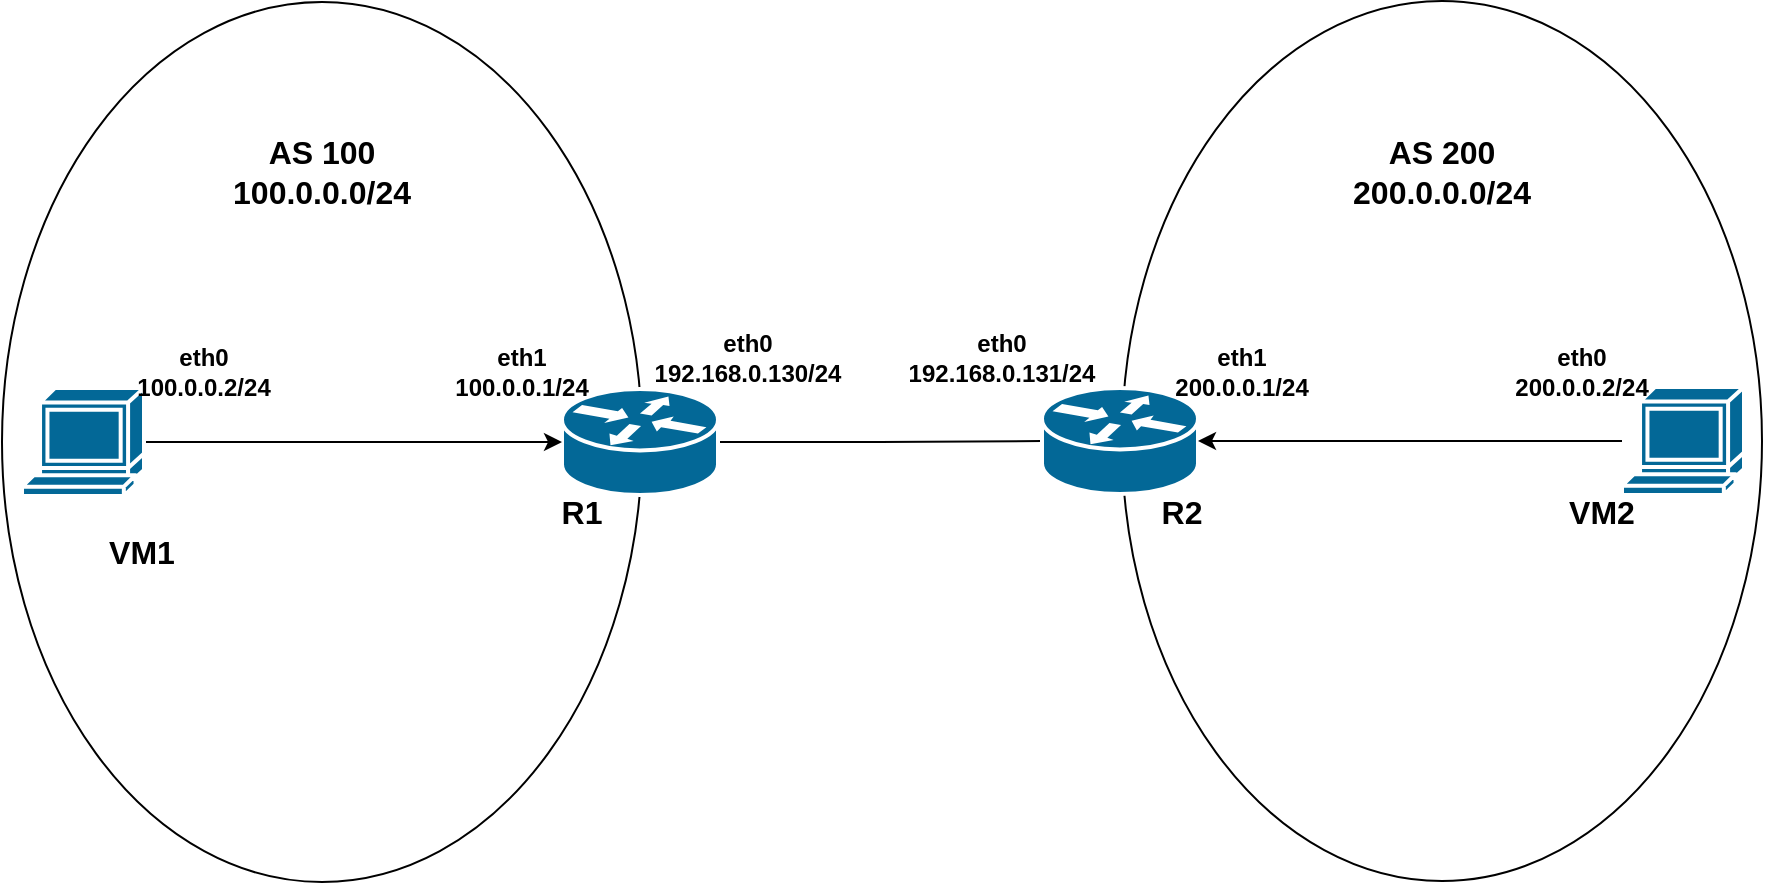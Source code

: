 <mxfile version="24.1.0" type="device">
  <diagram name="Страница — 1" id="TjquAND4eF5KWI_ndq8v">
    <mxGraphModel dx="1434" dy="844" grid="1" gridSize="10" guides="1" tooltips="1" connect="1" arrows="1" fold="1" page="1" pageScale="1" pageWidth="827" pageHeight="1169" math="0" shadow="0">
      <root>
        <mxCell id="0" />
        <mxCell id="1" parent="0" />
        <mxCell id="Bt5fEubU9KysDJ9WNk3x-1" value="" style="ellipse;whiteSpace=wrap;html=1;" parent="1" vertex="1">
          <mxGeometry x="40" y="40" width="320" height="440" as="geometry" />
        </mxCell>
        <mxCell id="Bt5fEubU9KysDJ9WNk3x-2" value="" style="ellipse;whiteSpace=wrap;html=1;" parent="1" vertex="1">
          <mxGeometry x="600" y="39.5" width="320" height="440" as="geometry" />
        </mxCell>
        <mxCell id="Bt5fEubU9KysDJ9WNk3x-9" style="edgeStyle=orthogonalEdgeStyle;rounded=0;orthogonalLoop=1;jettySize=auto;html=1;endArrow=none;endFill=0;" parent="1" source="Bt5fEubU9KysDJ9WNk3x-3" target="Bt5fEubU9KysDJ9WNk3x-4" edge="1">
          <mxGeometry relative="1" as="geometry" />
        </mxCell>
        <mxCell id="Bt5fEubU9KysDJ9WNk3x-3" value="" style="shape=mxgraph.cisco.routers.router;sketch=0;html=1;pointerEvents=1;dashed=0;fillColor=#036897;strokeColor=#ffffff;strokeWidth=2;verticalLabelPosition=bottom;verticalAlign=top;align=center;outlineConnect=0;" parent="1" vertex="1">
          <mxGeometry x="320" y="233.5" width="78" height="53" as="geometry" />
        </mxCell>
        <mxCell id="Bt5fEubU9KysDJ9WNk3x-4" value="" style="shape=mxgraph.cisco.routers.router;sketch=0;html=1;pointerEvents=1;dashed=0;fillColor=#036897;strokeColor=#ffffff;strokeWidth=2;verticalLabelPosition=bottom;verticalAlign=top;align=center;outlineConnect=0;" parent="1" vertex="1">
          <mxGeometry x="560" y="233" width="78" height="53" as="geometry" />
        </mxCell>
        <mxCell id="Bt5fEubU9KysDJ9WNk3x-7" style="edgeStyle=orthogonalEdgeStyle;rounded=0;orthogonalLoop=1;jettySize=auto;html=1;" parent="1" source="Bt5fEubU9KysDJ9WNk3x-5" target="Bt5fEubU9KysDJ9WNk3x-3" edge="1">
          <mxGeometry relative="1" as="geometry" />
        </mxCell>
        <mxCell id="Bt5fEubU9KysDJ9WNk3x-5" value="" style="shape=mxgraph.cisco.computers_and_peripherals.terminal;sketch=0;html=1;pointerEvents=1;dashed=0;fillColor=#036897;strokeColor=#ffffff;strokeWidth=2;verticalLabelPosition=bottom;verticalAlign=top;align=center;outlineConnect=0;" parent="1" vertex="1">
          <mxGeometry x="50" y="233" width="61" height="54" as="geometry" />
        </mxCell>
        <mxCell id="Bt5fEubU9KysDJ9WNk3x-8" style="edgeStyle=orthogonalEdgeStyle;rounded=0;orthogonalLoop=1;jettySize=auto;html=1;" parent="1" source="Bt5fEubU9KysDJ9WNk3x-6" target="Bt5fEubU9KysDJ9WNk3x-4" edge="1">
          <mxGeometry relative="1" as="geometry" />
        </mxCell>
        <mxCell id="Bt5fEubU9KysDJ9WNk3x-6" value="" style="shape=mxgraph.cisco.computers_and_peripherals.terminal;sketch=0;html=1;pointerEvents=1;dashed=0;fillColor=#036897;strokeColor=#ffffff;strokeWidth=2;verticalLabelPosition=bottom;verticalAlign=top;align=center;outlineConnect=0;" parent="1" vertex="1">
          <mxGeometry x="850" y="232.5" width="61" height="54" as="geometry" />
        </mxCell>
        <mxCell id="Bt5fEubU9KysDJ9WNk3x-10" value="&lt;b style=&quot;font-size: 16px;&quot;&gt;AS 100&lt;br style=&quot;font-size: 16px;&quot;&gt;100.0.0.0/24&lt;br style=&quot;font-size: 16px;&quot;&gt;&lt;/b&gt;" style="text;html=1;strokeColor=none;fillColor=none;align=center;verticalAlign=middle;whiteSpace=wrap;rounded=0;fontSize=16;" parent="1" vertex="1">
          <mxGeometry x="170" y="110" width="60" height="30" as="geometry" />
        </mxCell>
        <mxCell id="Bt5fEubU9KysDJ9WNk3x-11" value="&lt;b style=&quot;font-size: 16px;&quot;&gt;AS 200&lt;br style=&quot;font-size: 16px;&quot;&gt;200.0.0.0/24&lt;br style=&quot;font-size: 16px;&quot;&gt;&lt;/b&gt;" style="text;html=1;strokeColor=none;fillColor=none;align=center;verticalAlign=middle;whiteSpace=wrap;rounded=0;fontSize=16;" parent="1" vertex="1">
          <mxGeometry x="730" y="109.5" width="60" height="30" as="geometry" />
        </mxCell>
        <mxCell id="Bt5fEubU9KysDJ9WNk3x-12" value="eth0&lt;br&gt;192.168.0.130/24" style="text;html=1;strokeColor=none;fillColor=none;align=center;verticalAlign=middle;whiteSpace=wrap;rounded=0;fontStyle=1" parent="1" vertex="1">
          <mxGeometry x="383" y="202.5" width="60" height="30" as="geometry" />
        </mxCell>
        <mxCell id="Bt5fEubU9KysDJ9WNk3x-14" value="eth1&lt;br&gt;100.0.0.1/24" style="text;html=1;strokeColor=none;fillColor=none;align=center;verticalAlign=middle;whiteSpace=wrap;rounded=0;fontStyle=1" parent="1" vertex="1">
          <mxGeometry x="270" y="210" width="60" height="30" as="geometry" />
        </mxCell>
        <mxCell id="Bt5fEubU9KysDJ9WNk3x-18" value="eth1&lt;br&gt;200.0.0.1/24" style="text;html=1;strokeColor=none;fillColor=none;align=center;verticalAlign=middle;whiteSpace=wrap;rounded=0;fontStyle=1" parent="1" vertex="1">
          <mxGeometry x="630" y="210" width="60" height="30" as="geometry" />
        </mxCell>
        <mxCell id="Bt5fEubU9KysDJ9WNk3x-19" value="eth0&lt;br&gt;100.0.0.2/24" style="text;html=1;strokeColor=none;fillColor=none;align=center;verticalAlign=middle;whiteSpace=wrap;rounded=0;fontStyle=1" parent="1" vertex="1">
          <mxGeometry x="111" y="210" width="60" height="30" as="geometry" />
        </mxCell>
        <mxCell id="Bt5fEubU9KysDJ9WNk3x-20" value="eth0&lt;br&gt;200.0.0.2/24" style="text;html=1;strokeColor=none;fillColor=none;align=center;verticalAlign=middle;whiteSpace=wrap;rounded=0;fontStyle=1" parent="1" vertex="1">
          <mxGeometry x="800" y="210" width="60" height="30" as="geometry" />
        </mxCell>
        <mxCell id="Bt5fEubU9KysDJ9WNk3x-21" value="R1" style="text;html=1;strokeColor=none;fillColor=none;align=center;verticalAlign=middle;whiteSpace=wrap;rounded=0;fontSize=16;fontStyle=1" parent="1" vertex="1">
          <mxGeometry x="300" y="280" width="60" height="30" as="geometry" />
        </mxCell>
        <mxCell id="Bt5fEubU9KysDJ9WNk3x-22" value="R2" style="text;html=1;strokeColor=none;fillColor=none;align=center;verticalAlign=middle;whiteSpace=wrap;rounded=0;fontSize=16;fontStyle=1" parent="1" vertex="1">
          <mxGeometry x="600" y="280" width="60" height="30" as="geometry" />
        </mxCell>
        <mxCell id="Bt5fEubU9KysDJ9WNk3x-23" value="VM2" style="text;html=1;strokeColor=none;fillColor=none;align=center;verticalAlign=middle;whiteSpace=wrap;rounded=0;fontSize=16;fontStyle=1" parent="1" vertex="1">
          <mxGeometry x="810" y="280" width="60" height="30" as="geometry" />
        </mxCell>
        <mxCell id="Bt5fEubU9KysDJ9WNk3x-24" value="VM1" style="text;html=1;strokeColor=none;fillColor=none;align=center;verticalAlign=middle;whiteSpace=wrap;rounded=0;fontSize=16;fontStyle=1" parent="1" vertex="1">
          <mxGeometry x="80" y="300" width="60" height="30" as="geometry" />
        </mxCell>
        <mxCell id="Bt5fEubU9KysDJ9WNk3x-25" value="eth0&lt;br&gt;192.168.0.131/24" style="text;html=1;strokeColor=none;fillColor=none;align=center;verticalAlign=middle;whiteSpace=wrap;rounded=0;fontStyle=1" parent="1" vertex="1">
          <mxGeometry x="510" y="202.5" width="60" height="30" as="geometry" />
        </mxCell>
      </root>
    </mxGraphModel>
  </diagram>
</mxfile>
